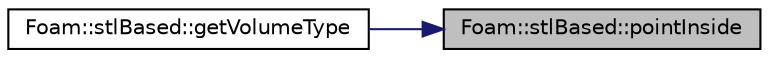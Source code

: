 digraph "Foam::stlBased::pointInside"
{
 // LATEX_PDF_SIZE
  edge [fontname="Helvetica",fontsize="10",labelfontname="Helvetica",labelfontsize="10"];
  node [fontname="Helvetica",fontsize="10",shape=record];
  rankdir="RL";
  Node1 [label="Foam::stlBased::pointInside",height=0.2,width=0.4,color="black", fillcolor="grey75", style="filled", fontcolor="black",tooltip=" "];
  Node1 -> Node2 [dir="back",color="midnightblue",fontsize="10",style="solid",fontname="Helvetica"];
  Node2 [label="Foam::stlBased::getVolumeType",height=0.2,width=0.4,color="black", fillcolor="white", style="filled",URL="$classFoam_1_1stlBased.html#a4b04aacec1e47cd9ddacf83ef98d9f2d",tooltip=" "];
}
